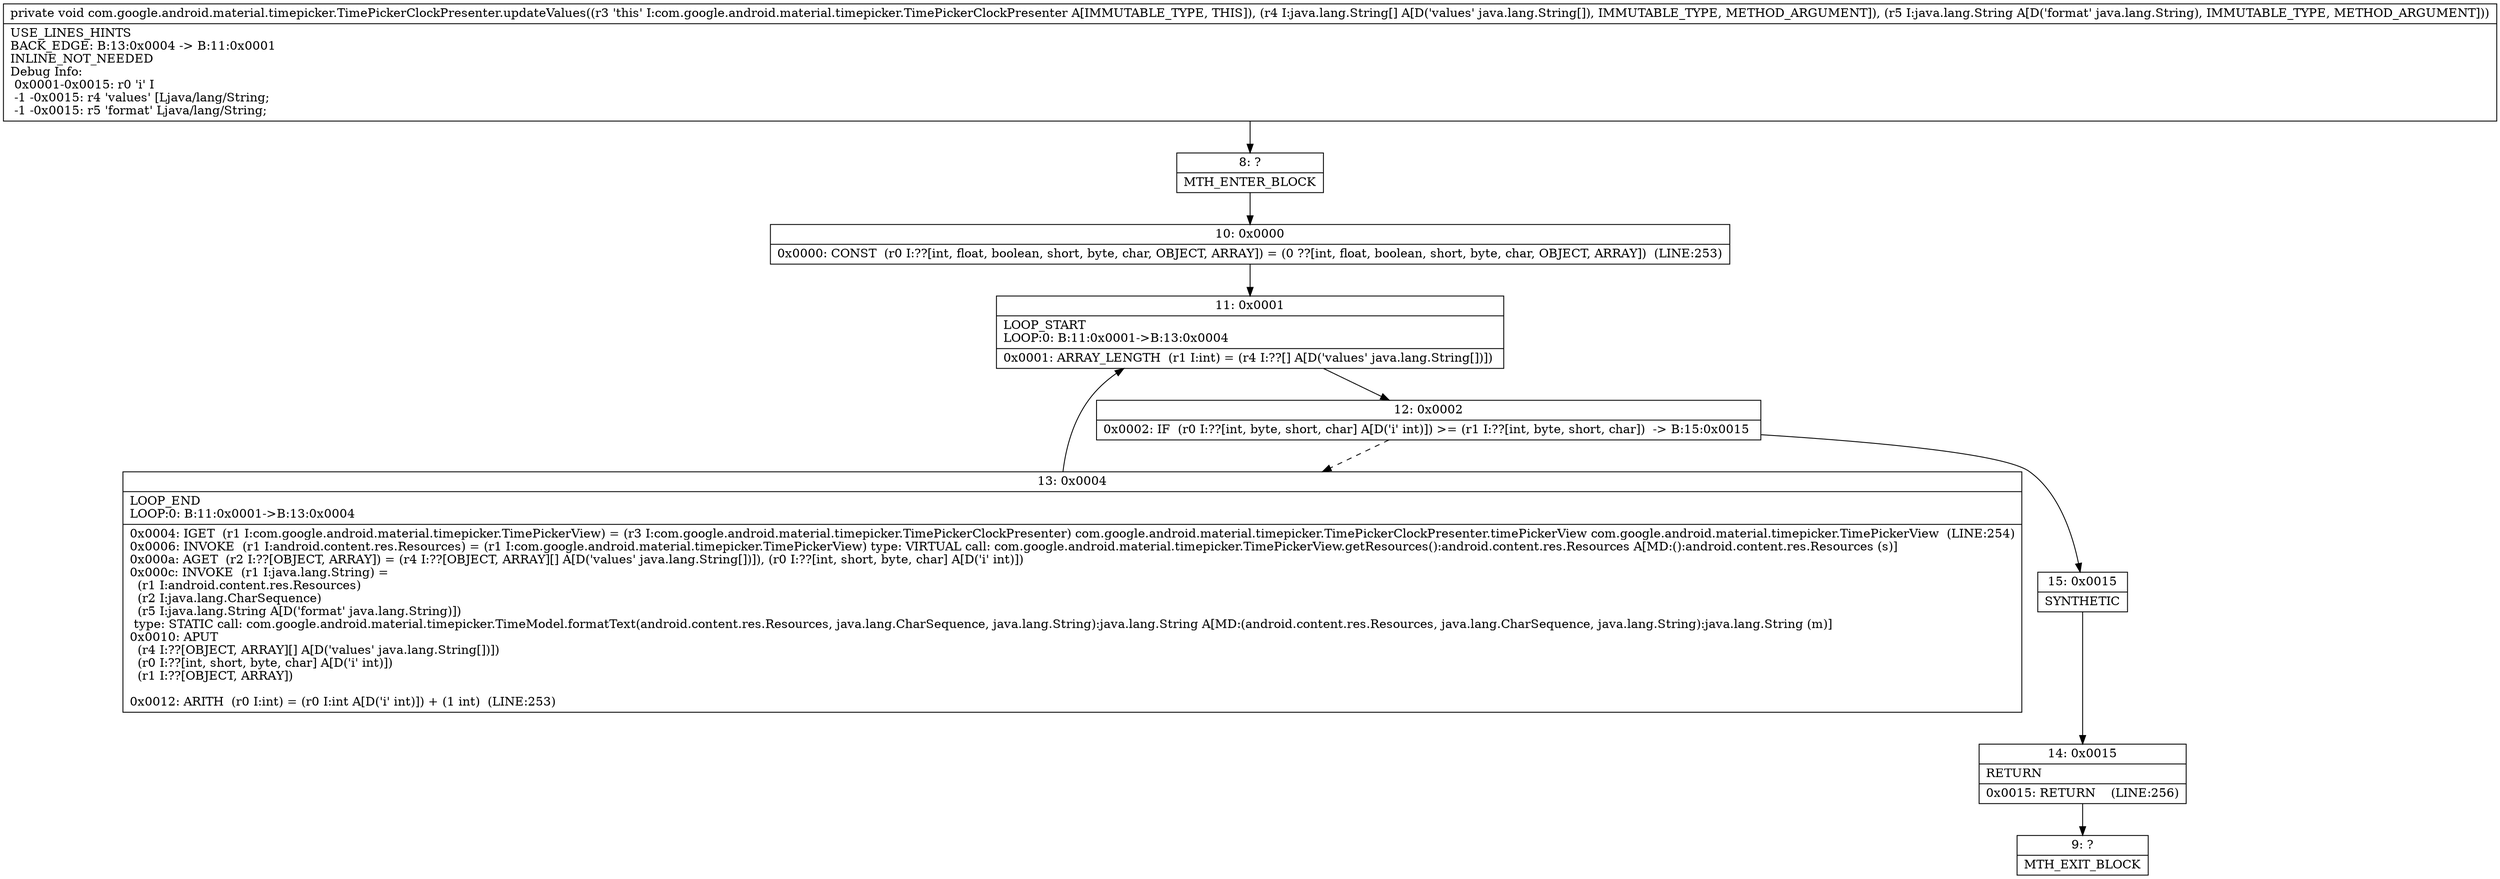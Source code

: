 digraph "CFG forcom.google.android.material.timepicker.TimePickerClockPresenter.updateValues([Ljava\/lang\/String;Ljava\/lang\/String;)V" {
Node_8 [shape=record,label="{8\:\ ?|MTH_ENTER_BLOCK\l}"];
Node_10 [shape=record,label="{10\:\ 0x0000|0x0000: CONST  (r0 I:??[int, float, boolean, short, byte, char, OBJECT, ARRAY]) = (0 ??[int, float, boolean, short, byte, char, OBJECT, ARRAY])  (LINE:253)\l}"];
Node_11 [shape=record,label="{11\:\ 0x0001|LOOP_START\lLOOP:0: B:11:0x0001\-\>B:13:0x0004\l|0x0001: ARRAY_LENGTH  (r1 I:int) = (r4 I:??[] A[D('values' java.lang.String[])]) \l}"];
Node_12 [shape=record,label="{12\:\ 0x0002|0x0002: IF  (r0 I:??[int, byte, short, char] A[D('i' int)]) \>= (r1 I:??[int, byte, short, char])  \-\> B:15:0x0015 \l}"];
Node_13 [shape=record,label="{13\:\ 0x0004|LOOP_END\lLOOP:0: B:11:0x0001\-\>B:13:0x0004\l|0x0004: IGET  (r1 I:com.google.android.material.timepicker.TimePickerView) = (r3 I:com.google.android.material.timepicker.TimePickerClockPresenter) com.google.android.material.timepicker.TimePickerClockPresenter.timePickerView com.google.android.material.timepicker.TimePickerView  (LINE:254)\l0x0006: INVOKE  (r1 I:android.content.res.Resources) = (r1 I:com.google.android.material.timepicker.TimePickerView) type: VIRTUAL call: com.google.android.material.timepicker.TimePickerView.getResources():android.content.res.Resources A[MD:():android.content.res.Resources (s)]\l0x000a: AGET  (r2 I:??[OBJECT, ARRAY]) = (r4 I:??[OBJECT, ARRAY][] A[D('values' java.lang.String[])]), (r0 I:??[int, short, byte, char] A[D('i' int)]) \l0x000c: INVOKE  (r1 I:java.lang.String) = \l  (r1 I:android.content.res.Resources)\l  (r2 I:java.lang.CharSequence)\l  (r5 I:java.lang.String A[D('format' java.lang.String)])\l type: STATIC call: com.google.android.material.timepicker.TimeModel.formatText(android.content.res.Resources, java.lang.CharSequence, java.lang.String):java.lang.String A[MD:(android.content.res.Resources, java.lang.CharSequence, java.lang.String):java.lang.String (m)]\l0x0010: APUT  \l  (r4 I:??[OBJECT, ARRAY][] A[D('values' java.lang.String[])])\l  (r0 I:??[int, short, byte, char] A[D('i' int)])\l  (r1 I:??[OBJECT, ARRAY])\l \l0x0012: ARITH  (r0 I:int) = (r0 I:int A[D('i' int)]) + (1 int)  (LINE:253)\l}"];
Node_15 [shape=record,label="{15\:\ 0x0015|SYNTHETIC\l}"];
Node_14 [shape=record,label="{14\:\ 0x0015|RETURN\l|0x0015: RETURN    (LINE:256)\l}"];
Node_9 [shape=record,label="{9\:\ ?|MTH_EXIT_BLOCK\l}"];
MethodNode[shape=record,label="{private void com.google.android.material.timepicker.TimePickerClockPresenter.updateValues((r3 'this' I:com.google.android.material.timepicker.TimePickerClockPresenter A[IMMUTABLE_TYPE, THIS]), (r4 I:java.lang.String[] A[D('values' java.lang.String[]), IMMUTABLE_TYPE, METHOD_ARGUMENT]), (r5 I:java.lang.String A[D('format' java.lang.String), IMMUTABLE_TYPE, METHOD_ARGUMENT]))  | USE_LINES_HINTS\lBACK_EDGE: B:13:0x0004 \-\> B:11:0x0001\lINLINE_NOT_NEEDED\lDebug Info:\l  0x0001\-0x0015: r0 'i' I\l  \-1 \-0x0015: r4 'values' [Ljava\/lang\/String;\l  \-1 \-0x0015: r5 'format' Ljava\/lang\/String;\l}"];
MethodNode -> Node_8;Node_8 -> Node_10;
Node_10 -> Node_11;
Node_11 -> Node_12;
Node_12 -> Node_13[style=dashed];
Node_12 -> Node_15;
Node_13 -> Node_11;
Node_15 -> Node_14;
Node_14 -> Node_9;
}

